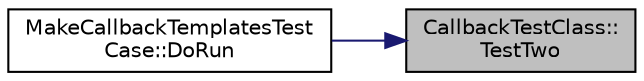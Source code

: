 digraph "CallbackTestClass::TestTwo"
{
 // LATEX_PDF_SIZE
  edge [fontname="Helvetica",fontsize="10",labelfontname="Helvetica",labelfontsize="10"];
  node [fontname="Helvetica",fontsize="10",shape=record];
  rankdir="RL";
  Node1 [label="CallbackTestClass::\lTestTwo",height=0.2,width=0.4,color="black", fillcolor="grey75", style="filled", fontcolor="black",tooltip=" "];
  Node1 -> Node2 [dir="back",color="midnightblue",fontsize="10",style="solid",fontname="Helvetica"];
  Node2 [label="MakeCallbackTemplatesTest\lCase::DoRun",height=0.2,width=0.4,color="black", fillcolor="white", style="filled",URL="$class_make_callback_templates_test_case.html#ab576537ac7ffe4f5dd0a4ce2d0e66a57",tooltip="Implementation to actually run this TestCase."];
}
